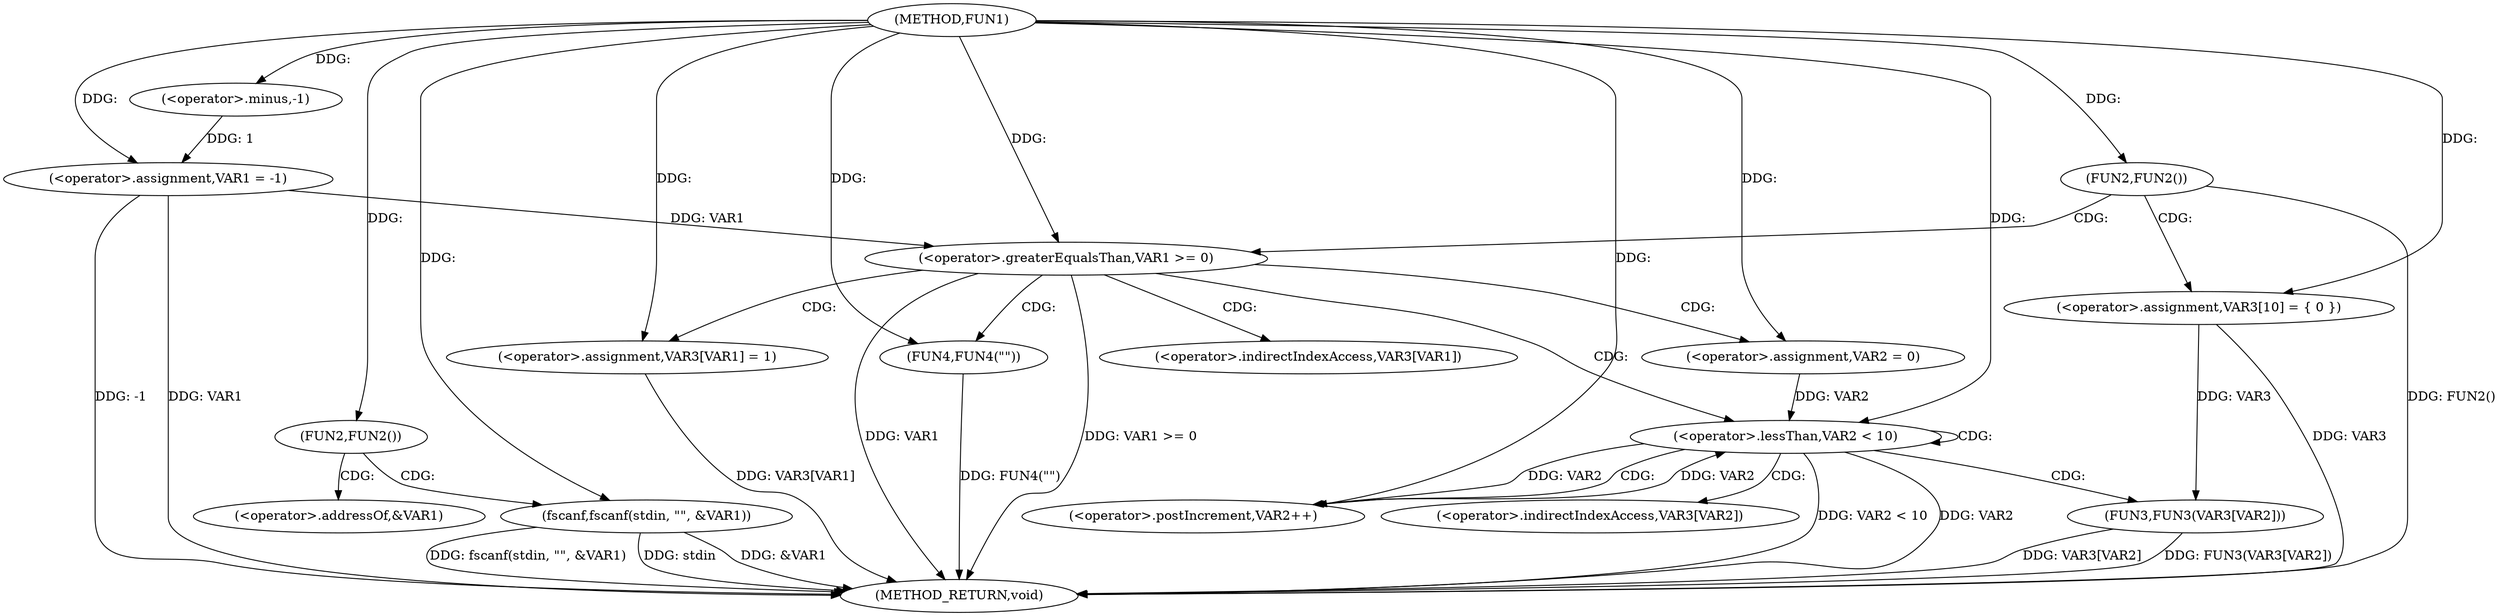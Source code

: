 digraph FUN1 {  
"1000100" [label = "(METHOD,FUN1)" ]
"1000151" [label = "(METHOD_RETURN,void)" ]
"1000103" [label = "(<operator>.assignment,VAR1 = -1)" ]
"1000105" [label = "(<operator>.minus,-1)" ]
"1000108" [label = "(FUN2,FUN2())" ]
"1000110" [label = "(fscanf,fscanf(stdin, \"\", &VAR1))" ]
"1000116" [label = "(FUN2,FUN2())" ]
"1000121" [label = "(<operator>.assignment,VAR3[10] = { 0 })" ]
"1000124" [label = "(<operator>.greaterEqualsThan,VAR1 >= 0)" ]
"1000128" [label = "(<operator>.assignment,VAR3[VAR1] = 1)" ]
"1000134" [label = "(<operator>.assignment,VAR2 = 0)" ]
"1000137" [label = "(<operator>.lessThan,VAR2 < 10)" ]
"1000140" [label = "(<operator>.postIncrement,VAR2++)" ]
"1000143" [label = "(FUN3,FUN3(VAR3[VAR2]))" ]
"1000149" [label = "(FUN4,FUN4(\"\"))" ]
"1000113" [label = "(<operator>.addressOf,&VAR1)" ]
"1000129" [label = "(<operator>.indirectIndexAccess,VAR3[VAR1])" ]
"1000144" [label = "(<operator>.indirectIndexAccess,VAR3[VAR2])" ]
  "1000124" -> "1000151"  [ label = "DDG: VAR1"] 
  "1000103" -> "1000151"  [ label = "DDG: VAR1"] 
  "1000103" -> "1000151"  [ label = "DDG: -1"] 
  "1000149" -> "1000151"  [ label = "DDG: FUN4(\"\")"] 
  "1000137" -> "1000151"  [ label = "DDG: VAR2 < 10"] 
  "1000124" -> "1000151"  [ label = "DDG: VAR1 >= 0"] 
  "1000128" -> "1000151"  [ label = "DDG: VAR3[VAR1]"] 
  "1000143" -> "1000151"  [ label = "DDG: VAR3[VAR2]"] 
  "1000110" -> "1000151"  [ label = "DDG: &VAR1"] 
  "1000110" -> "1000151"  [ label = "DDG: fscanf(stdin, \"\", &VAR1)"] 
  "1000143" -> "1000151"  [ label = "DDG: FUN3(VAR3[VAR2])"] 
  "1000121" -> "1000151"  [ label = "DDG: VAR3"] 
  "1000137" -> "1000151"  [ label = "DDG: VAR2"] 
  "1000110" -> "1000151"  [ label = "DDG: stdin"] 
  "1000116" -> "1000151"  [ label = "DDG: FUN2()"] 
  "1000105" -> "1000103"  [ label = "DDG: 1"] 
  "1000100" -> "1000103"  [ label = "DDG: "] 
  "1000100" -> "1000105"  [ label = "DDG: "] 
  "1000100" -> "1000108"  [ label = "DDG: "] 
  "1000100" -> "1000110"  [ label = "DDG: "] 
  "1000100" -> "1000116"  [ label = "DDG: "] 
  "1000100" -> "1000121"  [ label = "DDG: "] 
  "1000103" -> "1000124"  [ label = "DDG: VAR1"] 
  "1000100" -> "1000124"  [ label = "DDG: "] 
  "1000100" -> "1000128"  [ label = "DDG: "] 
  "1000100" -> "1000134"  [ label = "DDG: "] 
  "1000140" -> "1000137"  [ label = "DDG: VAR2"] 
  "1000134" -> "1000137"  [ label = "DDG: VAR2"] 
  "1000100" -> "1000137"  [ label = "DDG: "] 
  "1000137" -> "1000140"  [ label = "DDG: VAR2"] 
  "1000100" -> "1000140"  [ label = "DDG: "] 
  "1000121" -> "1000143"  [ label = "DDG: VAR3"] 
  "1000100" -> "1000149"  [ label = "DDG: "] 
  "1000108" -> "1000110"  [ label = "CDG: "] 
  "1000108" -> "1000113"  [ label = "CDG: "] 
  "1000116" -> "1000121"  [ label = "CDG: "] 
  "1000116" -> "1000124"  [ label = "CDG: "] 
  "1000124" -> "1000128"  [ label = "CDG: "] 
  "1000124" -> "1000137"  [ label = "CDG: "] 
  "1000124" -> "1000129"  [ label = "CDG: "] 
  "1000124" -> "1000149"  [ label = "CDG: "] 
  "1000124" -> "1000134"  [ label = "CDG: "] 
  "1000137" -> "1000143"  [ label = "CDG: "] 
  "1000137" -> "1000137"  [ label = "CDG: "] 
  "1000137" -> "1000144"  [ label = "CDG: "] 
  "1000137" -> "1000140"  [ label = "CDG: "] 
}
